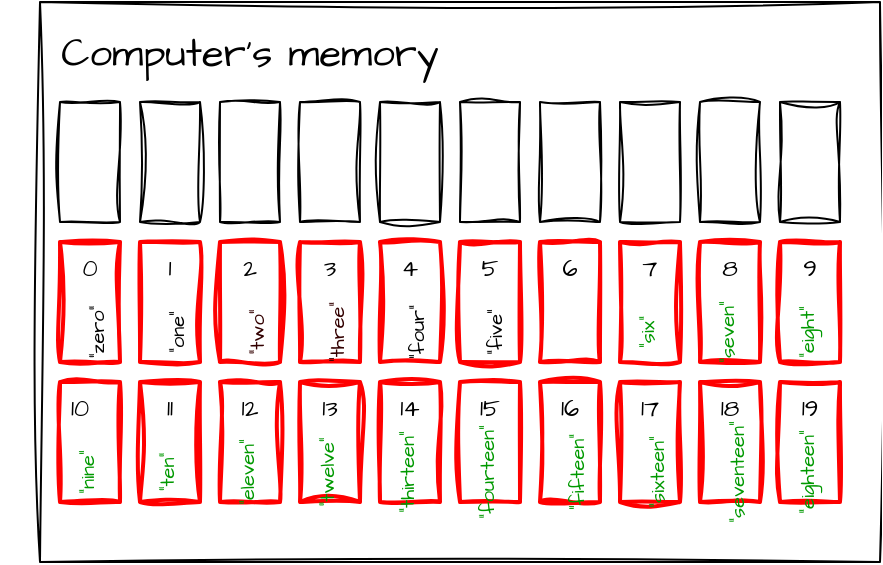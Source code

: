 <mxfile version="23.0.2" type="device">
  <diagram name="Page-1" id="anuovr1NJjBjm78ncV5i">
    <mxGraphModel dx="999" dy="1750" grid="1" gridSize="10" guides="1" tooltips="1" connect="1" arrows="1" fold="1" page="1" pageScale="1" pageWidth="827" pageHeight="1169" math="0" shadow="0">
      <root>
        <mxCell id="0" />
        <mxCell id="1" parent="0" />
        <mxCell id="LXHgbnVBe5iBIq8MEzDh-35" value="" style="rounded=0;whiteSpace=wrap;html=1;sketch=1;hachureGap=4;jiggle=2;curveFitting=1;fontFamily=Architects Daughter;fontSource=https%3A%2F%2Ffonts.googleapis.com%2Fcss%3Ffamily%3DArchitects%2BDaughter;fontSize=20;" parent="1" vertex="1">
          <mxGeometry x="170" y="-60" width="420" height="280" as="geometry" />
        </mxCell>
        <mxCell id="LXHgbnVBe5iBIq8MEzDh-36" value="Computer&#39;s memory" style="text;html=1;strokeColor=none;fillColor=none;align=center;verticalAlign=middle;whiteSpace=wrap;rounded=0;fontSize=20;fontFamily=Architects Daughter;" parent="1" vertex="1">
          <mxGeometry x="150" y="-50" width="250" height="30" as="geometry" />
        </mxCell>
        <mxCell id="LXHgbnVBe5iBIq8MEzDh-37" value="" style="rounded=0;whiteSpace=wrap;html=1;sketch=1;hachureGap=4;jiggle=2;curveFitting=1;fontFamily=Architects Daughter;fontSource=https%3A%2F%2Ffonts.googleapis.com%2Fcss%3Ffamily%3DArchitects%2BDaughter;fontSize=20;" parent="1" vertex="1">
          <mxGeometry x="180" y="-10" width="30" height="60" as="geometry" />
        </mxCell>
        <mxCell id="LXHgbnVBe5iBIq8MEzDh-38" value="" style="rounded=0;whiteSpace=wrap;html=1;sketch=1;hachureGap=4;jiggle=2;curveFitting=1;fontFamily=Architects Daughter;fontSource=https%3A%2F%2Ffonts.googleapis.com%2Fcss%3Ffamily%3DArchitects%2BDaughter;fontSize=20;" parent="1" vertex="1">
          <mxGeometry x="220" y="-10" width="30" height="60" as="geometry" />
        </mxCell>
        <mxCell id="LXHgbnVBe5iBIq8MEzDh-39" value="" style="rounded=0;whiteSpace=wrap;html=1;sketch=1;hachureGap=4;jiggle=2;curveFitting=1;fontFamily=Architects Daughter;fontSource=https%3A%2F%2Ffonts.googleapis.com%2Fcss%3Ffamily%3DArchitects%2BDaughter;fontSize=20;" parent="1" vertex="1">
          <mxGeometry x="260" y="-10" width="30" height="60" as="geometry" />
        </mxCell>
        <mxCell id="LXHgbnVBe5iBIq8MEzDh-40" value="" style="rounded=0;whiteSpace=wrap;html=1;sketch=1;hachureGap=4;jiggle=2;curveFitting=1;fontFamily=Architects Daughter;fontSource=https%3A%2F%2Ffonts.googleapis.com%2Fcss%3Ffamily%3DArchitects%2BDaughter;fontSize=20;" parent="1" vertex="1">
          <mxGeometry x="300" y="-10" width="30" height="60" as="geometry" />
        </mxCell>
        <mxCell id="LXHgbnVBe5iBIq8MEzDh-41" value="" style="rounded=0;whiteSpace=wrap;html=1;sketch=1;hachureGap=4;jiggle=2;curveFitting=1;fontFamily=Architects Daughter;fontSource=https%3A%2F%2Ffonts.googleapis.com%2Fcss%3Ffamily%3DArchitects%2BDaughter;fontSize=20;" parent="1" vertex="1">
          <mxGeometry x="340" y="-10" width="30" height="60" as="geometry" />
        </mxCell>
        <mxCell id="LXHgbnVBe5iBIq8MEzDh-42" value="" style="rounded=0;whiteSpace=wrap;html=1;sketch=1;hachureGap=4;jiggle=2;curveFitting=1;fontFamily=Architects Daughter;fontSource=https%3A%2F%2Ffonts.googleapis.com%2Fcss%3Ffamily%3DArchitects%2BDaughter;fontSize=20;" parent="1" vertex="1">
          <mxGeometry x="380" y="-10" width="30" height="60" as="geometry" />
        </mxCell>
        <mxCell id="LXHgbnVBe5iBIq8MEzDh-43" value="" style="rounded=0;whiteSpace=wrap;html=1;sketch=1;hachureGap=4;jiggle=2;curveFitting=1;fontFamily=Architects Daughter;fontSource=https%3A%2F%2Ffonts.googleapis.com%2Fcss%3Ffamily%3DArchitects%2BDaughter;fontSize=20;" parent="1" vertex="1">
          <mxGeometry x="420" y="-10" width="30" height="60" as="geometry" />
        </mxCell>
        <mxCell id="LXHgbnVBe5iBIq8MEzDh-44" value="" style="rounded=0;whiteSpace=wrap;html=1;sketch=1;hachureGap=4;jiggle=2;curveFitting=1;fontFamily=Architects Daughter;fontSource=https%3A%2F%2Ffonts.googleapis.com%2Fcss%3Ffamily%3DArchitects%2BDaughter;fontSize=20;" parent="1" vertex="1">
          <mxGeometry x="460" y="-10" width="30" height="60" as="geometry" />
        </mxCell>
        <mxCell id="LXHgbnVBe5iBIq8MEzDh-45" value="" style="rounded=0;whiteSpace=wrap;html=1;sketch=1;hachureGap=4;jiggle=2;curveFitting=1;fontFamily=Architects Daughter;fontSource=https%3A%2F%2Ffonts.googleapis.com%2Fcss%3Ffamily%3DArchitects%2BDaughter;fontSize=20;" parent="1" vertex="1">
          <mxGeometry x="500" y="-10" width="30" height="60" as="geometry" />
        </mxCell>
        <mxCell id="LXHgbnVBe5iBIq8MEzDh-46" value="" style="rounded=0;whiteSpace=wrap;html=1;sketch=1;hachureGap=4;jiggle=2;curveFitting=1;fontFamily=Architects Daughter;fontSource=https%3A%2F%2Ffonts.googleapis.com%2Fcss%3Ffamily%3DArchitects%2BDaughter;fontSize=20;" parent="1" vertex="1">
          <mxGeometry x="540" y="-10" width="30" height="60" as="geometry" />
        </mxCell>
        <mxCell id="LXHgbnVBe5iBIq8MEzDh-47" value="" style="rounded=0;whiteSpace=wrap;html=1;sketch=1;hachureGap=4;jiggle=2;curveFitting=1;fontFamily=Architects Daughter;fontSource=https%3A%2F%2Ffonts.googleapis.com%2Fcss%3Ffamily%3DArchitects%2BDaughter;fontSize=20;strokeWidth=2;strokeColor=#FF0000;" parent="1" vertex="1">
          <mxGeometry x="180" y="60" width="30" height="60" as="geometry" />
        </mxCell>
        <mxCell id="LXHgbnVBe5iBIq8MEzDh-48" value="" style="rounded=0;whiteSpace=wrap;html=1;sketch=1;hachureGap=4;jiggle=2;curveFitting=1;fontFamily=Architects Daughter;fontSource=https%3A%2F%2Ffonts.googleapis.com%2Fcss%3Ffamily%3DArchitects%2BDaughter;fontSize=20;strokeWidth=2;strokeColor=#FF0000;" parent="1" vertex="1">
          <mxGeometry x="220" y="60" width="30" height="60" as="geometry" />
        </mxCell>
        <mxCell id="LXHgbnVBe5iBIq8MEzDh-49" value="" style="rounded=0;whiteSpace=wrap;html=1;sketch=1;hachureGap=4;jiggle=2;curveFitting=1;fontFamily=Architects Daughter;fontSource=https%3A%2F%2Ffonts.googleapis.com%2Fcss%3Ffamily%3DArchitects%2BDaughter;fontSize=20;strokeWidth=2;strokeColor=#FF0000;" parent="1" vertex="1">
          <mxGeometry x="260" y="60" width="30" height="60" as="geometry" />
        </mxCell>
        <mxCell id="LXHgbnVBe5iBIq8MEzDh-50" value="" style="rounded=0;whiteSpace=wrap;html=1;sketch=1;hachureGap=4;jiggle=2;curveFitting=1;fontFamily=Architects Daughter;fontSource=https%3A%2F%2Ffonts.googleapis.com%2Fcss%3Ffamily%3DArchitects%2BDaughter;fontSize=20;strokeWidth=2;strokeColor=#FF0000;" parent="1" vertex="1">
          <mxGeometry x="300" y="60" width="30" height="60" as="geometry" />
        </mxCell>
        <mxCell id="LXHgbnVBe5iBIq8MEzDh-51" value="" style="rounded=0;whiteSpace=wrap;html=1;sketch=1;hachureGap=4;jiggle=2;curveFitting=1;fontFamily=Architects Daughter;fontSource=https%3A%2F%2Ffonts.googleapis.com%2Fcss%3Ffamily%3DArchitects%2BDaughter;fontSize=20;strokeWidth=2;strokeColor=#FF0000;" parent="1" vertex="1">
          <mxGeometry x="340" y="60" width="30" height="60" as="geometry" />
        </mxCell>
        <mxCell id="LXHgbnVBe5iBIq8MEzDh-52" value="" style="rounded=0;whiteSpace=wrap;html=1;sketch=1;hachureGap=4;jiggle=2;curveFitting=1;fontFamily=Architects Daughter;fontSource=https%3A%2F%2Ffonts.googleapis.com%2Fcss%3Ffamily%3DArchitects%2BDaughter;fontSize=20;strokeWidth=2;strokeColor=#FF0000;" parent="1" vertex="1">
          <mxGeometry x="380" y="60" width="30" height="60" as="geometry" />
        </mxCell>
        <mxCell id="LXHgbnVBe5iBIq8MEzDh-53" value="" style="rounded=0;whiteSpace=wrap;html=1;sketch=1;hachureGap=4;jiggle=2;curveFitting=1;fontFamily=Architects Daughter;fontSource=https%3A%2F%2Ffonts.googleapis.com%2Fcss%3Ffamily%3DArchitects%2BDaughter;fontSize=20;strokeWidth=2;strokeColor=#FF0000;" parent="1" vertex="1">
          <mxGeometry x="420" y="60" width="30" height="60" as="geometry" />
        </mxCell>
        <mxCell id="LXHgbnVBe5iBIq8MEzDh-54" value="" style="rounded=0;whiteSpace=wrap;html=1;sketch=1;hachureGap=4;jiggle=2;curveFitting=1;fontFamily=Architects Daughter;fontSource=https%3A%2F%2Ffonts.googleapis.com%2Fcss%3Ffamily%3DArchitects%2BDaughter;fontSize=20;strokeWidth=2;strokeColor=#FF0000;" parent="1" vertex="1">
          <mxGeometry x="500" y="60" width="30" height="60" as="geometry" />
        </mxCell>
        <mxCell id="LXHgbnVBe5iBIq8MEzDh-55" value="" style="rounded=0;whiteSpace=wrap;html=1;sketch=1;hachureGap=4;jiggle=2;curveFitting=1;fontFamily=Architects Daughter;fontSource=https%3A%2F%2Ffonts.googleapis.com%2Fcss%3Ffamily%3DArchitects%2BDaughter;fontSize=20;strokeWidth=2;strokeColor=#FF0000;" parent="1" vertex="1">
          <mxGeometry x="540" y="60" width="30" height="60" as="geometry" />
        </mxCell>
        <mxCell id="LXHgbnVBe5iBIq8MEzDh-56" value="" style="rounded=0;whiteSpace=wrap;html=1;sketch=1;hachureGap=4;jiggle=2;curveFitting=1;fontFamily=Architects Daughter;fontSource=https%3A%2F%2Ffonts.googleapis.com%2Fcss%3Ffamily%3DArchitects%2BDaughter;fontSize=20;strokeWidth=2;strokeColor=#FF0000;" parent="1" vertex="1">
          <mxGeometry x="460" y="60" width="30" height="60" as="geometry" />
        </mxCell>
        <mxCell id="LXHgbnVBe5iBIq8MEzDh-68" value="&lt;font style=&quot;font-size: 10px;&quot;&gt;&quot;zero&quot;&lt;/font&gt;" style="text;html=1;strokeColor=none;fillColor=none;align=center;verticalAlign=middle;whiteSpace=wrap;rounded=0;fontSize=20;fontFamily=Architects Daughter;rotation=-90;" parent="1" vertex="1">
          <mxGeometry x="175" y="90" width="40" height="30" as="geometry" />
        </mxCell>
        <mxCell id="LXHgbnVBe5iBIq8MEzDh-70" value="&lt;font style=&quot;font-size: 10px;&quot;&gt;&quot;one&quot;&lt;/font&gt;" style="text;html=1;strokeColor=none;fillColor=none;align=center;verticalAlign=middle;whiteSpace=wrap;rounded=0;fontSize=20;fontFamily=Architects Daughter;rotation=-90;" parent="1" vertex="1">
          <mxGeometry x="215" y="90" width="40" height="30" as="geometry" />
        </mxCell>
        <mxCell id="LXHgbnVBe5iBIq8MEzDh-71" value="&lt;font color=&quot;#330000&quot; style=&quot;font-size: 10px;&quot;&gt;&quot;two&quot;&lt;/font&gt;" style="text;html=1;strokeColor=none;fillColor=none;align=center;verticalAlign=middle;whiteSpace=wrap;rounded=0;fontSize=20;fontFamily=Architects Daughter;rotation=-90;" parent="1" vertex="1">
          <mxGeometry x="255" y="90" width="40" height="30" as="geometry" />
        </mxCell>
        <mxCell id="LXHgbnVBe5iBIq8MEzDh-72" value="&lt;font color=&quot;#330000&quot; style=&quot;font-size: 10px;&quot;&gt;&quot;three&quot;&lt;/font&gt;" style="text;html=1;strokeColor=none;fillColor=none;align=center;verticalAlign=middle;whiteSpace=wrap;rounded=0;fontSize=20;fontFamily=Architects Daughter;rotation=-90;" parent="1" vertex="1">
          <mxGeometry x="295" y="90" width="40" height="30" as="geometry" />
        </mxCell>
        <mxCell id="LXHgbnVBe5iBIq8MEzDh-73" value="&lt;font style=&quot;&quot;&gt;&lt;font style=&quot;font-size: 10px;&quot;&gt;&quot;four&quot;&lt;/font&gt;&lt;br&gt;&lt;/font&gt;" style="text;html=1;strokeColor=none;fillColor=none;align=center;verticalAlign=middle;whiteSpace=wrap;rounded=0;fontSize=20;fontFamily=Architects Daughter;rotation=-90;" parent="1" vertex="1">
          <mxGeometry x="335" y="90" width="40" height="30" as="geometry" />
        </mxCell>
        <mxCell id="LXHgbnVBe5iBIq8MEzDh-74" value="&lt;font style=&quot;font-size: 10px;&quot;&gt;&quot;five&quot;&lt;/font&gt;" style="text;html=1;strokeColor=none;fillColor=none;align=center;verticalAlign=middle;whiteSpace=wrap;rounded=0;fontSize=20;fontFamily=Architects Daughter;rotation=-90;" parent="1" vertex="1">
          <mxGeometry x="374" y="90" width="40" height="30" as="geometry" />
        </mxCell>
        <mxCell id="LXHgbnVBe5iBIq8MEzDh-75" value="&lt;font color=&quot;#009900&quot; style=&quot;font-size: 10px;&quot;&gt;&quot;six&quot;&lt;/font&gt;" style="text;html=1;strokeColor=none;fillColor=none;align=center;verticalAlign=middle;whiteSpace=wrap;rounded=0;fontSize=20;fontFamily=Architects Daughter;rotation=-90;" parent="1" vertex="1">
          <mxGeometry x="450" y="90" width="40" height="30" as="geometry" />
        </mxCell>
        <mxCell id="LXHgbnVBe5iBIq8MEzDh-76" value="&lt;font color=&quot;#009900&quot; style=&quot;font-size: 10px;&quot;&gt;&quot;seven&quot;&lt;/font&gt;" style="text;html=1;strokeColor=none;fillColor=none;align=center;verticalAlign=middle;whiteSpace=wrap;rounded=0;fontSize=20;fontFamily=Architects Daughter;rotation=-90;" parent="1" vertex="1">
          <mxGeometry x="490" y="90" width="40" height="30" as="geometry" />
        </mxCell>
        <mxCell id="LXHgbnVBe5iBIq8MEzDh-77" value="&lt;font color=&quot;#009900&quot; style=&quot;font-size: 10px;&quot;&gt;&quot;eight&quot;&lt;/font&gt;" style="text;html=1;strokeColor=none;fillColor=none;align=center;verticalAlign=middle;whiteSpace=wrap;rounded=0;fontSize=20;fontFamily=Architects Daughter;rotation=-90;" parent="1" vertex="1">
          <mxGeometry x="530" y="90" width="40" height="30" as="geometry" />
        </mxCell>
        <mxCell id="LXHgbnVBe5iBIq8MEzDh-79" value="" style="rounded=0;whiteSpace=wrap;html=1;sketch=1;hachureGap=4;jiggle=2;curveFitting=1;fontFamily=Architects Daughter;fontSource=https%3A%2F%2Ffonts.googleapis.com%2Fcss%3Ffamily%3DArchitects%2BDaughter;fontSize=20;strokeWidth=2;strokeColor=#FF0000;" parent="1" vertex="1">
          <mxGeometry x="180" y="130" width="30" height="60" as="geometry" />
        </mxCell>
        <mxCell id="LXHgbnVBe5iBIq8MEzDh-80" value="" style="rounded=0;whiteSpace=wrap;html=1;sketch=1;hachureGap=4;jiggle=2;curveFitting=1;fontFamily=Architects Daughter;fontSource=https%3A%2F%2Ffonts.googleapis.com%2Fcss%3Ffamily%3DArchitects%2BDaughter;fontSize=20;strokeWidth=2;strokeColor=#FF0000;" parent="1" vertex="1">
          <mxGeometry x="220" y="130" width="30" height="60" as="geometry" />
        </mxCell>
        <mxCell id="LXHgbnVBe5iBIq8MEzDh-81" value="" style="rounded=0;whiteSpace=wrap;html=1;sketch=1;hachureGap=4;jiggle=2;curveFitting=1;fontFamily=Architects Daughter;fontSource=https%3A%2F%2Ffonts.googleapis.com%2Fcss%3Ffamily%3DArchitects%2BDaughter;fontSize=20;strokeWidth=2;strokeColor=#FF0000;" parent="1" vertex="1">
          <mxGeometry x="260" y="130" width="30" height="60" as="geometry" />
        </mxCell>
        <mxCell id="LXHgbnVBe5iBIq8MEzDh-82" value="" style="rounded=0;whiteSpace=wrap;html=1;sketch=1;hachureGap=4;jiggle=2;curveFitting=1;fontFamily=Architects Daughter;fontSource=https%3A%2F%2Ffonts.googleapis.com%2Fcss%3Ffamily%3DArchitects%2BDaughter;fontSize=20;strokeWidth=2;strokeColor=#FF0000;" parent="1" vertex="1">
          <mxGeometry x="300" y="130" width="30" height="60" as="geometry" />
        </mxCell>
        <mxCell id="LXHgbnVBe5iBIq8MEzDh-83" value="" style="rounded=0;whiteSpace=wrap;html=1;sketch=1;hachureGap=4;jiggle=2;curveFitting=1;fontFamily=Architects Daughter;fontSource=https%3A%2F%2Ffonts.googleapis.com%2Fcss%3Ffamily%3DArchitects%2BDaughter;fontSize=20;strokeWidth=2;strokeColor=#FF0000;" parent="1" vertex="1">
          <mxGeometry x="340" y="130" width="30" height="60" as="geometry" />
        </mxCell>
        <mxCell id="LXHgbnVBe5iBIq8MEzDh-84" value="" style="rounded=0;whiteSpace=wrap;html=1;sketch=1;hachureGap=4;jiggle=2;curveFitting=1;fontFamily=Architects Daughter;fontSource=https%3A%2F%2Ffonts.googleapis.com%2Fcss%3Ffamily%3DArchitects%2BDaughter;fontSize=20;strokeWidth=2;strokeColor=#FF0000;" parent="1" vertex="1">
          <mxGeometry x="380" y="130" width="30" height="60" as="geometry" />
        </mxCell>
        <mxCell id="LXHgbnVBe5iBIq8MEzDh-85" value="" style="rounded=0;whiteSpace=wrap;html=1;sketch=1;hachureGap=4;jiggle=2;curveFitting=1;fontFamily=Architects Daughter;fontSource=https%3A%2F%2Ffonts.googleapis.com%2Fcss%3Ffamily%3DArchitects%2BDaughter;fontSize=20;strokeWidth=2;strokeColor=#FF0000;" parent="1" vertex="1">
          <mxGeometry x="420" y="130" width="30" height="60" as="geometry" />
        </mxCell>
        <mxCell id="LXHgbnVBe5iBIq8MEzDh-86" value="" style="rounded=0;whiteSpace=wrap;html=1;sketch=1;hachureGap=4;jiggle=2;curveFitting=1;fontFamily=Architects Daughter;fontSource=https%3A%2F%2Ffonts.googleapis.com%2Fcss%3Ffamily%3DArchitects%2BDaughter;fontSize=20;strokeWidth=2;strokeColor=#FF0000;" parent="1" vertex="1">
          <mxGeometry x="500" y="130" width="30" height="60" as="geometry" />
        </mxCell>
        <mxCell id="LXHgbnVBe5iBIq8MEzDh-87" value="" style="rounded=0;whiteSpace=wrap;html=1;sketch=1;hachureGap=4;jiggle=2;curveFitting=1;fontFamily=Architects Daughter;fontSource=https%3A%2F%2Ffonts.googleapis.com%2Fcss%3Ffamily%3DArchitects%2BDaughter;fontSize=20;strokeWidth=2;strokeColor=#FF0000;" parent="1" vertex="1">
          <mxGeometry x="540" y="130" width="30" height="60" as="geometry" />
        </mxCell>
        <mxCell id="LXHgbnVBe5iBIq8MEzDh-88" value="" style="rounded=0;whiteSpace=wrap;html=1;sketch=1;hachureGap=4;jiggle=2;curveFitting=1;fontFamily=Architects Daughter;fontSource=https%3A%2F%2Ffonts.googleapis.com%2Fcss%3Ffamily%3DArchitects%2BDaughter;fontSize=20;strokeWidth=2;strokeColor=#FF0000;" parent="1" vertex="1">
          <mxGeometry x="460" y="130" width="30" height="60" as="geometry" />
        </mxCell>
        <mxCell id="LXHgbnVBe5iBIq8MEzDh-89" value="&lt;font color=&quot;#009900&quot; style=&quot;font-size: 10px;&quot;&gt;&quot;ten&quot;&lt;/font&gt;" style="text;html=1;strokeColor=none;fillColor=none;align=center;verticalAlign=middle;whiteSpace=wrap;rounded=0;fontSize=20;fontFamily=Architects Daughter;rotation=-90;" parent="1" vertex="1">
          <mxGeometry x="210" y="160" width="40" height="30" as="geometry" />
        </mxCell>
        <mxCell id="LXHgbnVBe5iBIq8MEzDh-90" value="&lt;font color=&quot;#009900&quot; style=&quot;font-size: 10px;&quot;&gt;&quot;eleven&quot;&lt;/font&gt;" style="text;html=1;strokeColor=none;fillColor=none;align=center;verticalAlign=middle;whiteSpace=wrap;rounded=0;fontSize=20;fontFamily=Architects Daughter;rotation=-90;" parent="1" vertex="1">
          <mxGeometry x="250" y="160" width="40" height="30" as="geometry" />
        </mxCell>
        <mxCell id="LXHgbnVBe5iBIq8MEzDh-91" value="&lt;font color=&quot;#009900&quot; style=&quot;font-size: 10px;&quot;&gt;&quot;twelve&quot;&lt;/font&gt;" style="text;html=1;strokeColor=none;fillColor=none;align=center;verticalAlign=middle;whiteSpace=wrap;rounded=0;fontSize=20;fontFamily=Architects Daughter;rotation=-90;" parent="1" vertex="1">
          <mxGeometry x="290" y="160" width="40" height="30" as="geometry" />
        </mxCell>
        <mxCell id="LXHgbnVBe5iBIq8MEzDh-92" value="&lt;font color=&quot;#009900&quot; style=&quot;font-size: 10px;&quot;&gt;&quot;thirteen&quot;&lt;/font&gt;" style="text;html=1;strokeColor=none;fillColor=none;align=center;verticalAlign=middle;whiteSpace=wrap;rounded=0;fontSize=20;fontFamily=Architects Daughter;rotation=-90;" parent="1" vertex="1">
          <mxGeometry x="330" y="160" width="40" height="30" as="geometry" />
        </mxCell>
        <mxCell id="LXHgbnVBe5iBIq8MEzDh-93" value="&lt;font color=&quot;#009900&quot; style=&quot;font-size: 10px;&quot;&gt;&quot;fourteen&quot;&lt;/font&gt;" style="text;html=1;strokeColor=none;fillColor=none;align=center;verticalAlign=middle;whiteSpace=wrap;rounded=0;fontSize=20;fontFamily=Architects Daughter;rotation=-90;" parent="1" vertex="1">
          <mxGeometry x="370" y="160" width="40" height="30" as="geometry" />
        </mxCell>
        <mxCell id="LXHgbnVBe5iBIq8MEzDh-94" value="&lt;font color=&quot;#009900&quot; style=&quot;font-size: 10px;&quot;&gt;&quot;fifteen&quot;&lt;/font&gt;" style="text;html=1;strokeColor=none;fillColor=none;align=center;verticalAlign=middle;whiteSpace=wrap;rounded=0;fontSize=20;fontFamily=Architects Daughter;rotation=-90;" parent="1" vertex="1">
          <mxGeometry x="415" y="160" width="40" height="30" as="geometry" />
        </mxCell>
        <mxCell id="LXHgbnVBe5iBIq8MEzDh-95" value="&lt;font color=&quot;#009900&quot; style=&quot;font-size: 10px;&quot;&gt;&quot;sixteen&quot;&lt;/font&gt;" style="text;html=1;strokeColor=none;fillColor=none;align=center;verticalAlign=middle;whiteSpace=wrap;rounded=0;fontSize=20;fontFamily=Architects Daughter;rotation=-90;" parent="1" vertex="1">
          <mxGeometry x="455" y="160" width="40" height="30" as="geometry" />
        </mxCell>
        <mxCell id="LXHgbnVBe5iBIq8MEzDh-96" value="&lt;font color=&quot;#009900&quot; style=&quot;font-size: 10px;&quot;&gt;&quot;seventeen&quot;&lt;/font&gt;" style="text;html=1;strokeColor=none;fillColor=none;align=center;verticalAlign=middle;whiteSpace=wrap;rounded=0;fontSize=20;fontFamily=Architects Daughter;rotation=-90;" parent="1" vertex="1">
          <mxGeometry x="495" y="160" width="40" height="30" as="geometry" />
        </mxCell>
        <mxCell id="LXHgbnVBe5iBIq8MEzDh-97" value="&lt;font color=&quot;#009900&quot; style=&quot;font-size: 10px;&quot;&gt;&quot;eighteen&quot;&lt;/font&gt;" style="text;html=1;strokeColor=none;fillColor=none;align=center;verticalAlign=middle;whiteSpace=wrap;rounded=0;fontSize=20;fontFamily=Architects Daughter;rotation=-90;" parent="1" vertex="1">
          <mxGeometry x="530" y="160" width="40" height="30" as="geometry" />
        </mxCell>
        <mxCell id="LXHgbnVBe5iBIq8MEzDh-100" value="&lt;font style=&quot;font-size: 12px;&quot;&gt;0&lt;/font&gt;" style="text;html=1;strokeColor=none;fillColor=none;align=center;verticalAlign=middle;whiteSpace=wrap;rounded=0;fontSize=20;fontFamily=Architects Daughter;rotation=0;" parent="1" vertex="1">
          <mxGeometry x="180" y="60" width="30" height="20" as="geometry" />
        </mxCell>
        <mxCell id="LXHgbnVBe5iBIq8MEzDh-101" value="&lt;font style=&quot;font-size: 12px;&quot;&gt;1&lt;/font&gt;" style="text;html=1;strokeColor=none;fillColor=none;align=center;verticalAlign=middle;whiteSpace=wrap;rounded=0;fontSize=20;fontFamily=Architects Daughter;rotation=0;" parent="1" vertex="1">
          <mxGeometry x="220" y="60" width="30" height="20" as="geometry" />
        </mxCell>
        <mxCell id="LXHgbnVBe5iBIq8MEzDh-102" value="&lt;font style=&quot;font-size: 12px;&quot;&gt;2&lt;/font&gt;" style="text;html=1;strokeColor=none;fillColor=none;align=center;verticalAlign=middle;whiteSpace=wrap;rounded=0;fontSize=20;fontFamily=Architects Daughter;rotation=0;" parent="1" vertex="1">
          <mxGeometry x="260" y="60" width="30" height="20" as="geometry" />
        </mxCell>
        <mxCell id="LXHgbnVBe5iBIq8MEzDh-103" value="&lt;font style=&quot;font-size: 12px;&quot;&gt;3&lt;/font&gt;" style="text;html=1;strokeColor=none;fillColor=none;align=center;verticalAlign=middle;whiteSpace=wrap;rounded=0;fontSize=20;fontFamily=Architects Daughter;rotation=0;" parent="1" vertex="1">
          <mxGeometry x="300" y="60" width="30" height="20" as="geometry" />
        </mxCell>
        <mxCell id="LXHgbnVBe5iBIq8MEzDh-104" value="&lt;font style=&quot;font-size: 12px;&quot;&gt;4&lt;/font&gt;" style="text;html=1;strokeColor=none;fillColor=none;align=center;verticalAlign=middle;whiteSpace=wrap;rounded=0;fontSize=20;fontFamily=Architects Daughter;rotation=0;" parent="1" vertex="1">
          <mxGeometry x="340" y="60" width="30" height="20" as="geometry" />
        </mxCell>
        <mxCell id="LXHgbnVBe5iBIq8MEzDh-105" value="&lt;font style=&quot;font-size: 12px;&quot;&gt;5&lt;/font&gt;" style="text;html=1;strokeColor=none;fillColor=none;align=center;verticalAlign=middle;whiteSpace=wrap;rounded=0;fontSize=20;fontFamily=Architects Daughter;rotation=0;" parent="1" vertex="1">
          <mxGeometry x="380" y="60" width="30" height="20" as="geometry" />
        </mxCell>
        <mxCell id="LXHgbnVBe5iBIq8MEzDh-106" value="&lt;font style=&quot;font-size: 12px;&quot;&gt;6&lt;/font&gt;" style="text;html=1;strokeColor=none;fillColor=none;align=center;verticalAlign=middle;whiteSpace=wrap;rounded=0;fontSize=20;fontFamily=Architects Daughter;rotation=0;" parent="1" vertex="1">
          <mxGeometry x="420" y="60" width="30" height="20" as="geometry" />
        </mxCell>
        <mxCell id="LXHgbnVBe5iBIq8MEzDh-107" value="&lt;font style=&quot;font-size: 12px;&quot;&gt;7&lt;/font&gt;" style="text;html=1;strokeColor=none;fillColor=none;align=center;verticalAlign=middle;whiteSpace=wrap;rounded=0;fontSize=20;fontFamily=Architects Daughter;rotation=0;" parent="1" vertex="1">
          <mxGeometry x="460" y="60" width="30" height="20" as="geometry" />
        </mxCell>
        <mxCell id="LXHgbnVBe5iBIq8MEzDh-108" value="&lt;font style=&quot;font-size: 12px;&quot;&gt;8&lt;/font&gt;" style="text;html=1;strokeColor=none;fillColor=none;align=center;verticalAlign=middle;whiteSpace=wrap;rounded=0;fontSize=20;fontFamily=Architects Daughter;rotation=0;" parent="1" vertex="1">
          <mxGeometry x="500" y="60" width="30" height="20" as="geometry" />
        </mxCell>
        <mxCell id="LXHgbnVBe5iBIq8MEzDh-109" value="&lt;font style=&quot;font-size: 12px;&quot;&gt;9&lt;/font&gt;" style="text;html=1;strokeColor=none;fillColor=none;align=center;verticalAlign=middle;whiteSpace=wrap;rounded=0;fontSize=20;fontFamily=Architects Daughter;rotation=0;" parent="1" vertex="1">
          <mxGeometry x="540" y="60" width="30" height="20" as="geometry" />
        </mxCell>
        <mxCell id="LXHgbnVBe5iBIq8MEzDh-110" value="&lt;font style=&quot;font-size: 12px;&quot;&gt;10&lt;/font&gt;" style="text;html=1;strokeColor=none;fillColor=none;align=center;verticalAlign=middle;whiteSpace=wrap;rounded=0;fontSize=20;fontFamily=Architects Daughter;rotation=0;" parent="1" vertex="1">
          <mxGeometry x="175" y="130" width="30" height="20" as="geometry" />
        </mxCell>
        <mxCell id="LXHgbnVBe5iBIq8MEzDh-111" value="&lt;font style=&quot;font-size: 12px;&quot;&gt;11&lt;/font&gt;" style="text;html=1;strokeColor=none;fillColor=none;align=center;verticalAlign=middle;whiteSpace=wrap;rounded=0;fontSize=20;fontFamily=Architects Daughter;rotation=0;" parent="1" vertex="1">
          <mxGeometry x="220" y="130" width="30" height="20" as="geometry" />
        </mxCell>
        <mxCell id="LXHgbnVBe5iBIq8MEzDh-112" value="&lt;font style=&quot;font-size: 12px;&quot;&gt;12&lt;/font&gt;" style="text;html=1;strokeColor=none;fillColor=none;align=center;verticalAlign=middle;whiteSpace=wrap;rounded=0;fontSize=20;fontFamily=Architects Daughter;rotation=0;" parent="1" vertex="1">
          <mxGeometry x="260" y="130" width="30" height="20" as="geometry" />
        </mxCell>
        <mxCell id="LXHgbnVBe5iBIq8MEzDh-113" value="&lt;font style=&quot;font-size: 12px;&quot;&gt;13&lt;/font&gt;" style="text;html=1;strokeColor=none;fillColor=none;align=center;verticalAlign=middle;whiteSpace=wrap;rounded=0;fontSize=20;fontFamily=Architects Daughter;rotation=0;" parent="1" vertex="1">
          <mxGeometry x="300" y="130" width="30" height="20" as="geometry" />
        </mxCell>
        <mxCell id="LXHgbnVBe5iBIq8MEzDh-114" value="&lt;font style=&quot;font-size: 12px;&quot;&gt;14&lt;/font&gt;" style="text;html=1;strokeColor=none;fillColor=none;align=center;verticalAlign=middle;whiteSpace=wrap;rounded=0;fontSize=20;fontFamily=Architects Daughter;rotation=0;" parent="1" vertex="1">
          <mxGeometry x="340" y="130" width="30" height="20" as="geometry" />
        </mxCell>
        <mxCell id="LXHgbnVBe5iBIq8MEzDh-115" value="&lt;font style=&quot;font-size: 12px;&quot;&gt;15&lt;/font&gt;" style="text;html=1;strokeColor=none;fillColor=none;align=center;verticalAlign=middle;whiteSpace=wrap;rounded=0;fontSize=20;fontFamily=Architects Daughter;rotation=0;" parent="1" vertex="1">
          <mxGeometry x="380" y="130" width="30" height="20" as="geometry" />
        </mxCell>
        <mxCell id="LXHgbnVBe5iBIq8MEzDh-116" value="&lt;font style=&quot;font-size: 12px;&quot;&gt;16&lt;/font&gt;" style="text;html=1;strokeColor=none;fillColor=none;align=center;verticalAlign=middle;whiteSpace=wrap;rounded=0;fontSize=20;fontFamily=Architects Daughter;rotation=0;" parent="1" vertex="1">
          <mxGeometry x="420" y="130" width="30" height="20" as="geometry" />
        </mxCell>
        <mxCell id="LXHgbnVBe5iBIq8MEzDh-117" value="&lt;font style=&quot;font-size: 12px;&quot;&gt;17&lt;/font&gt;" style="text;html=1;strokeColor=none;fillColor=none;align=center;verticalAlign=middle;whiteSpace=wrap;rounded=0;fontSize=20;fontFamily=Architects Daughter;rotation=0;" parent="1" vertex="1">
          <mxGeometry x="460" y="130" width="30" height="20" as="geometry" />
        </mxCell>
        <mxCell id="LXHgbnVBe5iBIq8MEzDh-118" value="&lt;font style=&quot;font-size: 12px;&quot;&gt;18&lt;/font&gt;" style="text;html=1;strokeColor=none;fillColor=none;align=center;verticalAlign=middle;whiteSpace=wrap;rounded=0;fontSize=20;fontFamily=Architects Daughter;rotation=0;" parent="1" vertex="1">
          <mxGeometry x="500" y="130" width="30" height="20" as="geometry" />
        </mxCell>
        <mxCell id="LXHgbnVBe5iBIq8MEzDh-119" value="&lt;font style=&quot;font-size: 12px;&quot;&gt;19&lt;/font&gt;" style="text;html=1;strokeColor=none;fillColor=none;align=center;verticalAlign=middle;whiteSpace=wrap;rounded=0;fontSize=20;fontFamily=Architects Daughter;rotation=0;" parent="1" vertex="1">
          <mxGeometry x="540" y="130" width="30" height="20" as="geometry" />
        </mxCell>
        <mxCell id="LXHgbnVBe5iBIq8MEzDh-78" value="&lt;font color=&quot;#009900&quot; style=&quot;font-size: 10px;&quot;&gt;&quot;nine&quot;&lt;/font&gt;" style="text;html=1;strokeColor=none;fillColor=none;align=center;verticalAlign=middle;whiteSpace=wrap;rounded=0;fontSize=20;fontFamily=Architects Daughter;rotation=-90;" parent="1" vertex="1">
          <mxGeometry x="170" y="160" width="40" height="30" as="geometry" />
        </mxCell>
      </root>
    </mxGraphModel>
  </diagram>
</mxfile>

